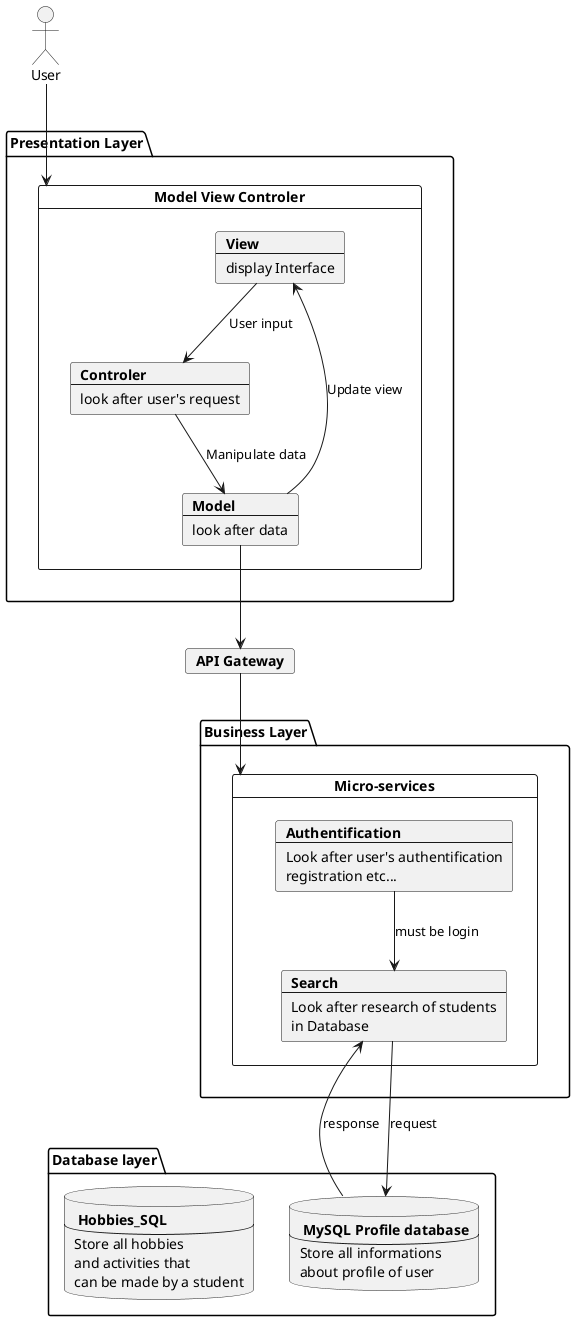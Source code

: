 @startuml
actor User
package "Presentation Layer" {
card "Model View Controler" as MVC {
    card View [
    <b>View
    ----
    display Interface
    ]
    card Model [
    <b>Model
    ----
    look after data
    ]
    card Controler [
    <b>Controler
    ----
    look after user's request
    ]
    View --> Controler : User input
    Controler --> Model : Manipulate data
    Model --> View : Update view
}
}
card api [
    <b>API Gateway
]
Model --> api
package "Database layer" {
database user [
<b> MySQL Profile database
---
Store all informations
about profile of user
]
database hobbies [
<b> Hobbies_SQL
---
Store all hobbies
and activities that
can be made by a student
]
}
package "Business Layer" {
card "Micro-services" as MS {
card auth [
<b>Authentification
----
Look after user's authentification
registration etc...
]
card search [
<b>Search
---
Look after research of students
in Database
]
auth --> search : must be login
search --> user : request
user --> search : response
}
}

api --> MS

User --> MVC

@enduml